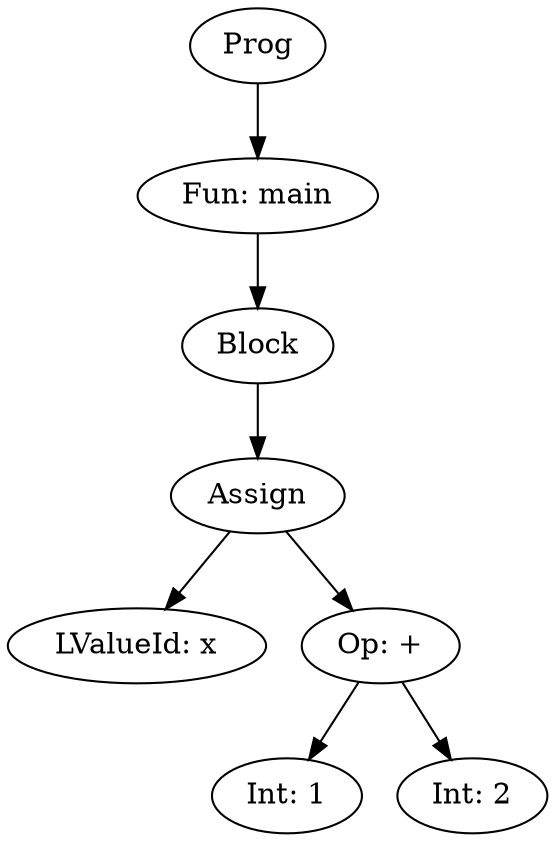 digraph AST {
"Prog166239592" [label="Prog"];
"Fun248609774" [label="Fun: main"];
"Prog166239592" -> "Fun248609774";
"CmdBlock708049632" [label="Block"];
"Fun248609774" -> "CmdBlock708049632";
"CmdAssign1887400018" [label="Assign"];
"CmdBlock708049632" -> "CmdAssign1887400018";
"LValueId285377351" [label="LValueId: x"];
"CmdAssign1887400018" -> "LValueId285377351";
"ExpBinOp344560770" [label="Op: +"];
"CmdAssign1887400018" -> "ExpBinOp344560770";
"ExpInt559450121" [label="Int: 1"];
"ExpBinOp344560770" -> "ExpInt559450121";
"ExpInt242481580" [label="Int: 2"];
"ExpBinOp344560770" -> "ExpInt242481580";
}

